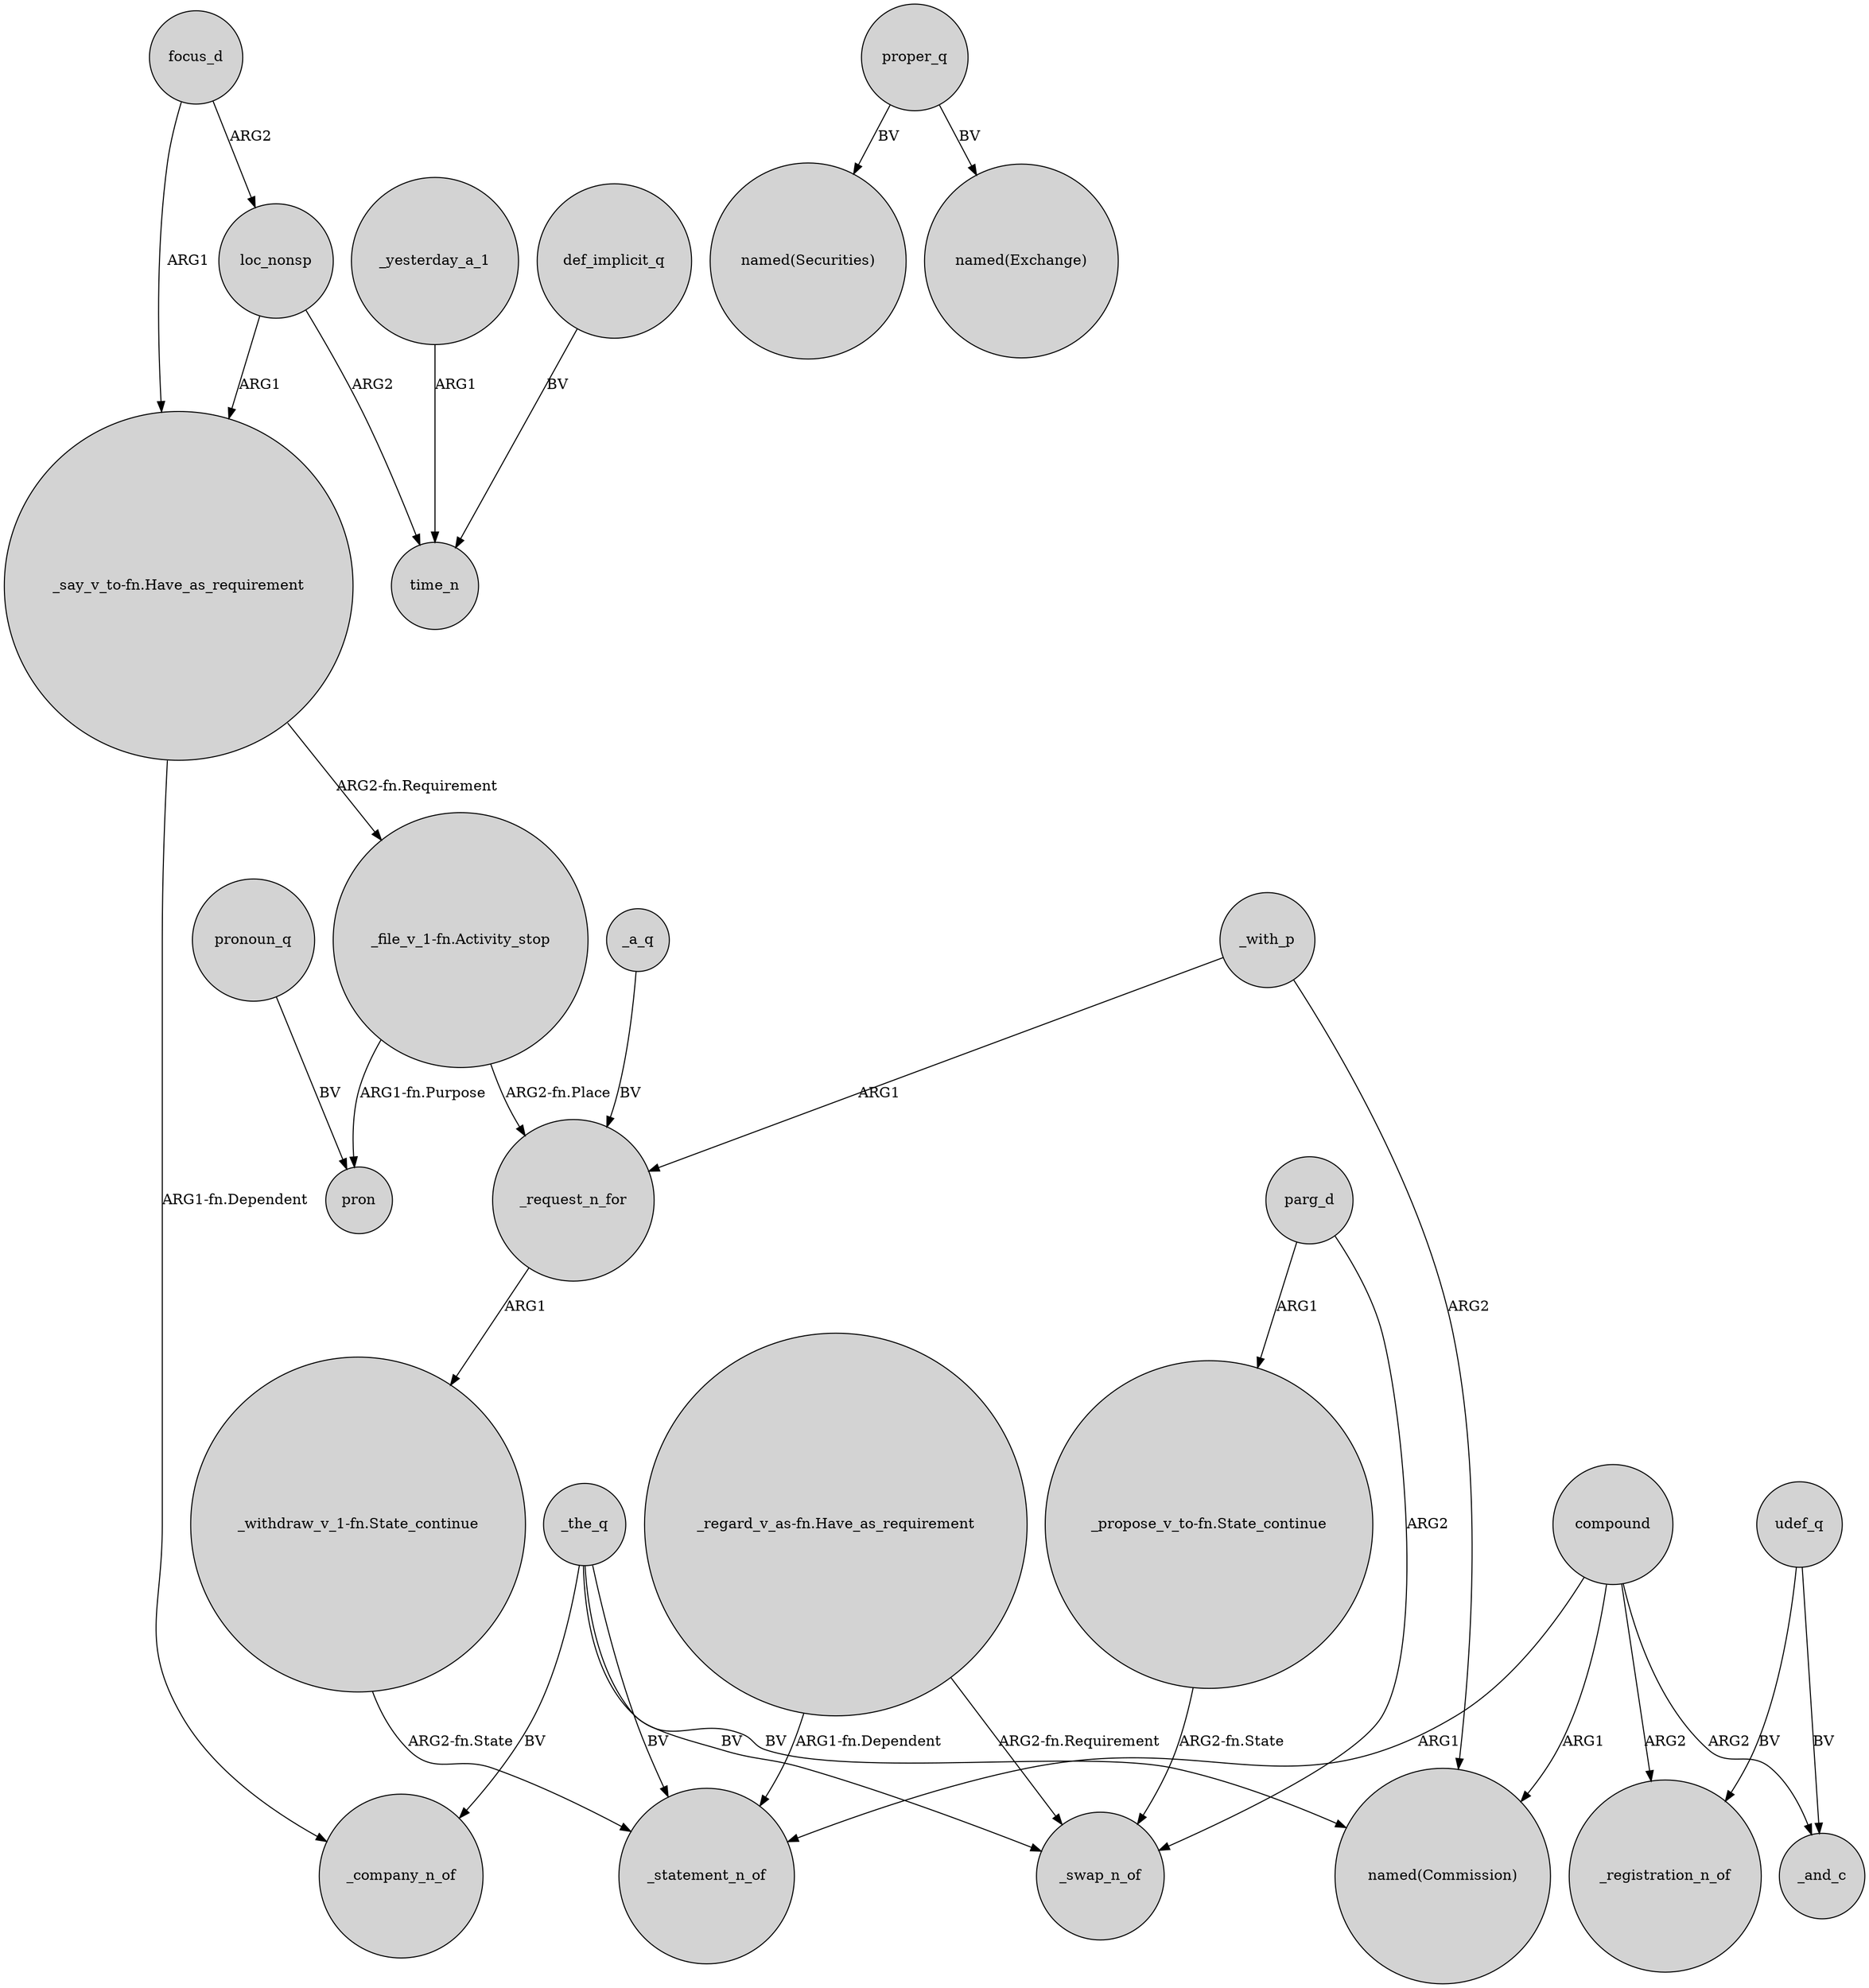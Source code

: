 digraph {
	node [shape=circle style=filled]
	"_regard_v_as-fn.Have_as_requirement" -> _statement_n_of [label="ARG1-fn.Dependent"]
	compound -> "named(Commission)" [label=ARG1]
	proper_q -> "named(Securities)" [label=BV]
	"_say_v_to-fn.Have_as_requirement" -> "_file_v_1-fn.Activity_stop" [label="ARG2-fn.Requirement"]
	_request_n_for -> "_withdraw_v_1-fn.State_continue" [label=ARG1]
	_with_p -> _request_n_for [label=ARG1]
	focus_d -> "_say_v_to-fn.Have_as_requirement" [label=ARG1]
	"_file_v_1-fn.Activity_stop" -> pron [label="ARG1-fn.Purpose"]
	loc_nonsp -> "_say_v_to-fn.Have_as_requirement" [label=ARG1]
	parg_d -> "_propose_v_to-fn.State_continue" [label=ARG1]
	udef_q -> _registration_n_of [label=BV]
	_yesterday_a_1 -> time_n [label=ARG1]
	focus_d -> loc_nonsp [label=ARG2]
	udef_q -> _and_c [label=BV]
	proper_q -> "named(Exchange)" [label=BV]
	compound -> _and_c [label=ARG2]
	"_file_v_1-fn.Activity_stop" -> _request_n_for [label="ARG2-fn.Place"]
	_the_q -> "named(Commission)" [label=BV]
	pronoun_q -> pron [label=BV]
	"_say_v_to-fn.Have_as_requirement" -> _company_n_of [label="ARG1-fn.Dependent"]
	compound -> _statement_n_of [label=ARG1]
	_with_p -> "named(Commission)" [label=ARG2]
	parg_d -> _swap_n_of [label=ARG2]
	"_propose_v_to-fn.State_continue" -> _swap_n_of [label="ARG2-fn.State"]
	_the_q -> _statement_n_of [label=BV]
	"_withdraw_v_1-fn.State_continue" -> _statement_n_of [label="ARG2-fn.State"]
	compound -> _registration_n_of [label=ARG2]
	loc_nonsp -> time_n [label=ARG2]
	"_regard_v_as-fn.Have_as_requirement" -> _swap_n_of [label="ARG2-fn.Requirement"]
	_a_q -> _request_n_for [label=BV]
	_the_q -> _company_n_of [label=BV]
	def_implicit_q -> time_n [label=BV]
	_the_q -> _swap_n_of [label=BV]
}
